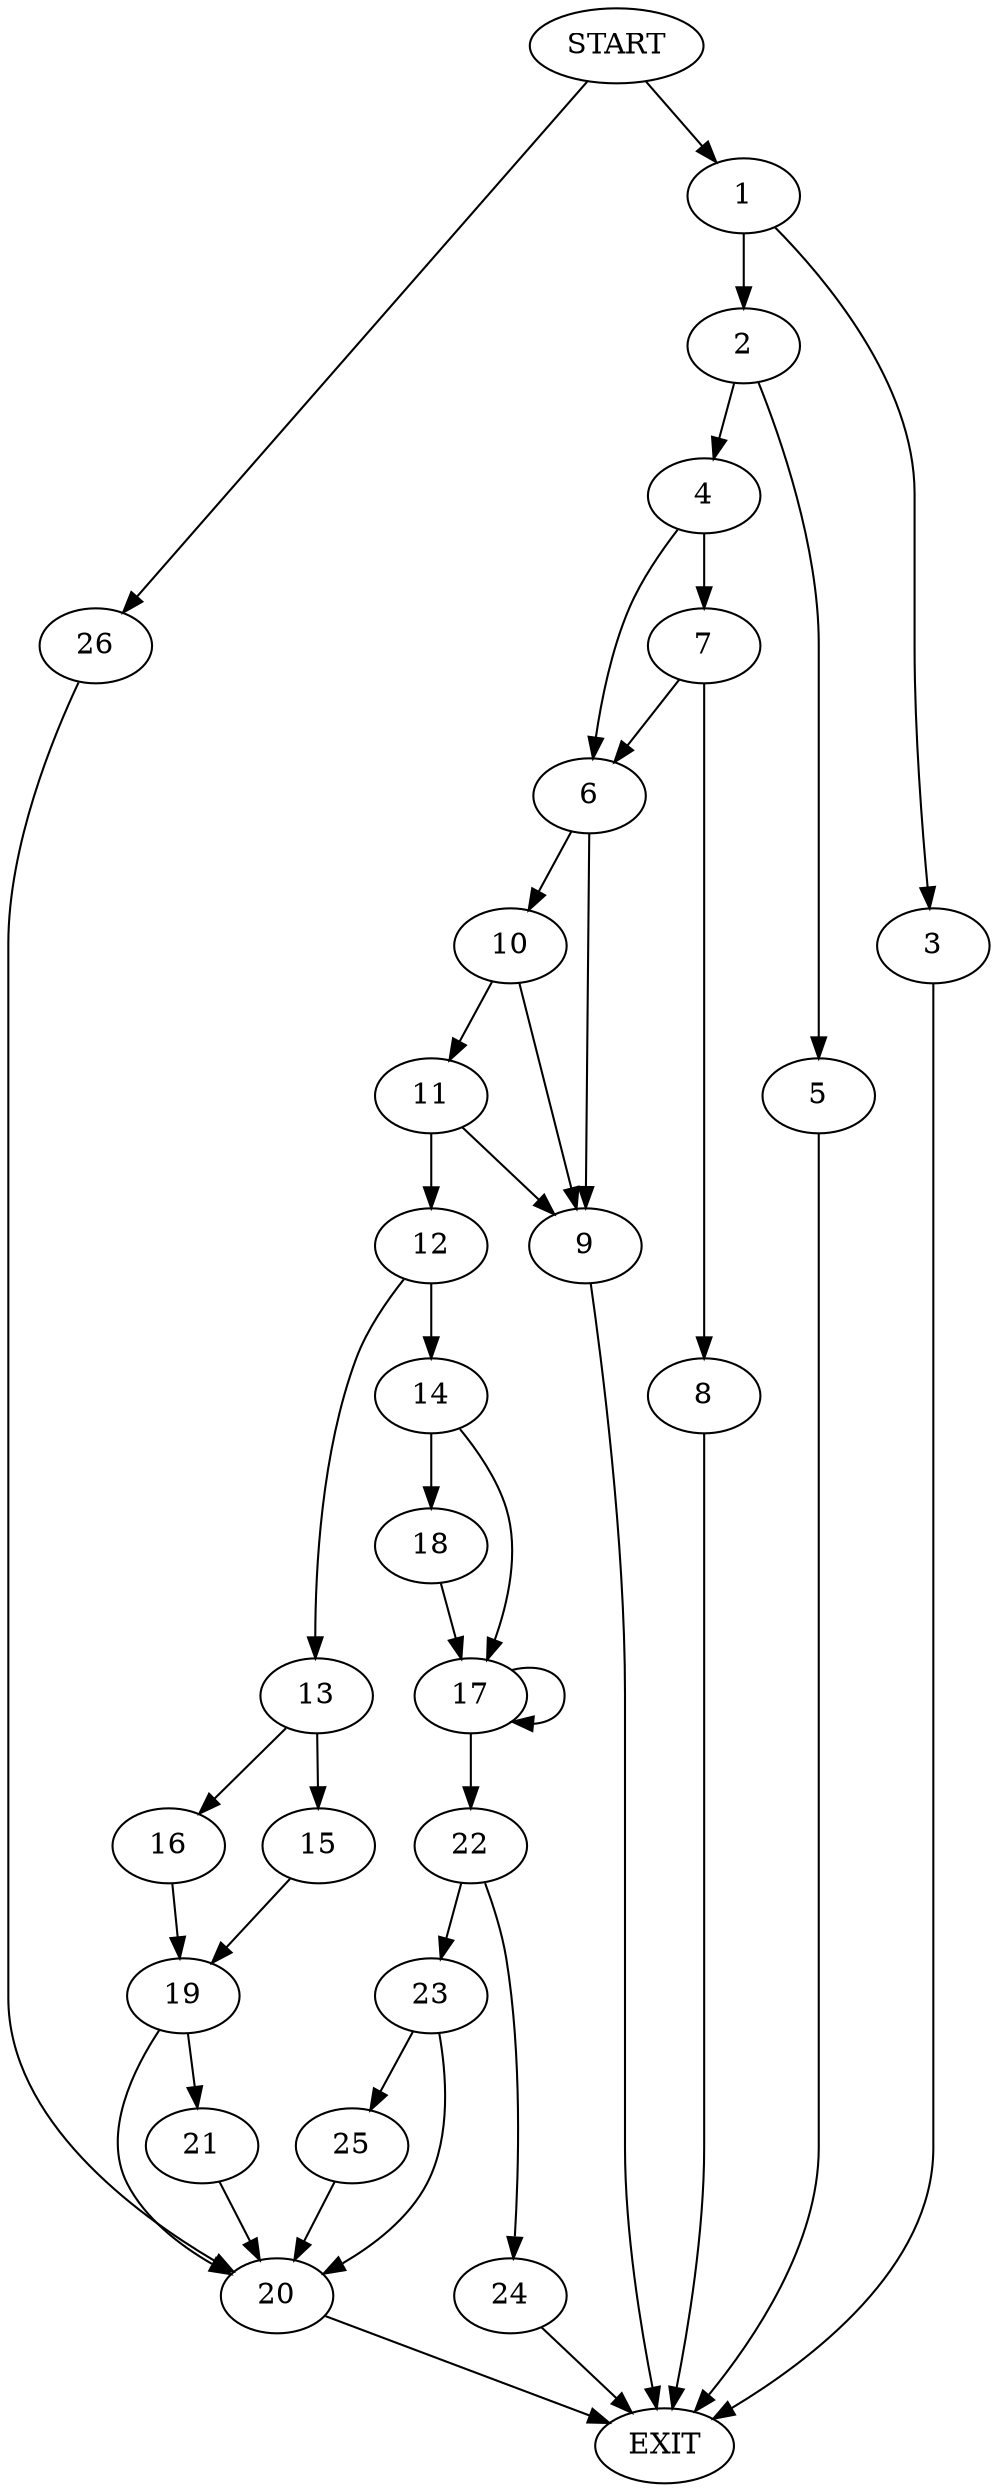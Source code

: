 digraph {
0 [label="START"]
27 [label="EXIT"]
0 -> 1
1 -> 2
1 -> 3
3 -> 27
2 -> 4
2 -> 5
5 -> 27
4 -> 6
4 -> 7
7 -> 8
7 -> 6
6 -> 9
6 -> 10
8 -> 27
9 -> 27
10 -> 9
10 -> 11
11 -> 9
11 -> 12
12 -> 13
12 -> 14
13 -> 15
13 -> 16
14 -> 17
14 -> 18
15 -> 19
16 -> 19
19 -> 20
19 -> 21
21 -> 20
20 -> 27
17 -> 17
17 -> 22
18 -> 17
22 -> 23
22 -> 24
24 -> 27
23 -> 20
23 -> 25
25 -> 20
0 -> 26
26 -> 20
}
